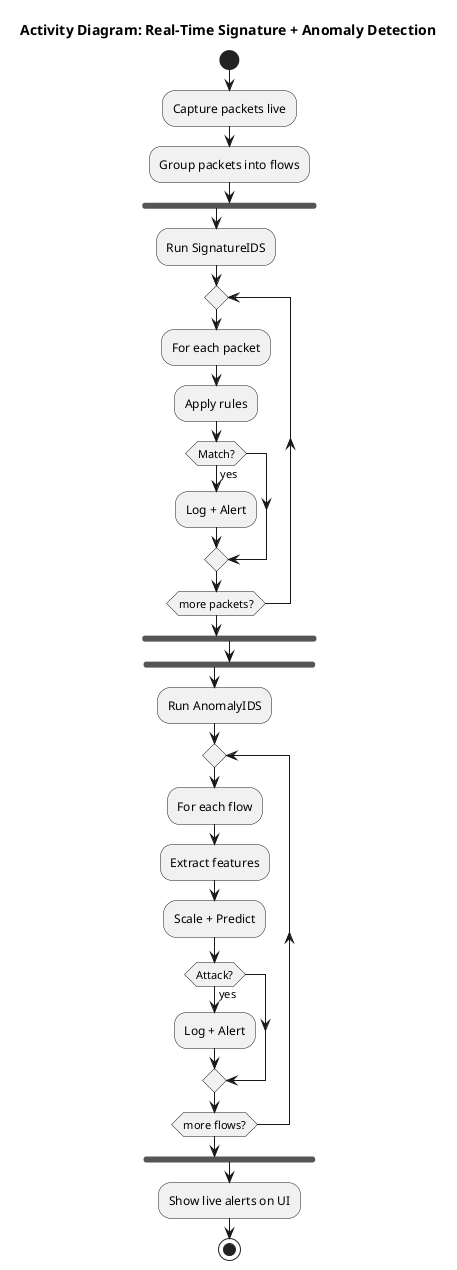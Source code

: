 @startuml activity_diagram
title Activity Diagram: Real-Time Signature + Anomaly Detection

start
:Capture packets live;
:Group packets into flows;

fork
  :Run SignatureIDS;
  repeat
    :For each packet;
    :Apply rules;
    if (Match?) then (yes)
      :Log + Alert;
    endif
  repeat while (more packets?)
end fork

fork
  :Run AnomalyIDS;
  repeat
    :For each flow;
    :Extract features;
    :Scale + Predict;
    if (Attack?) then (yes)
      :Log + Alert;
    endif
  repeat while (more flows?)
end fork

:Show live alerts on UI;
stop
@enduml
